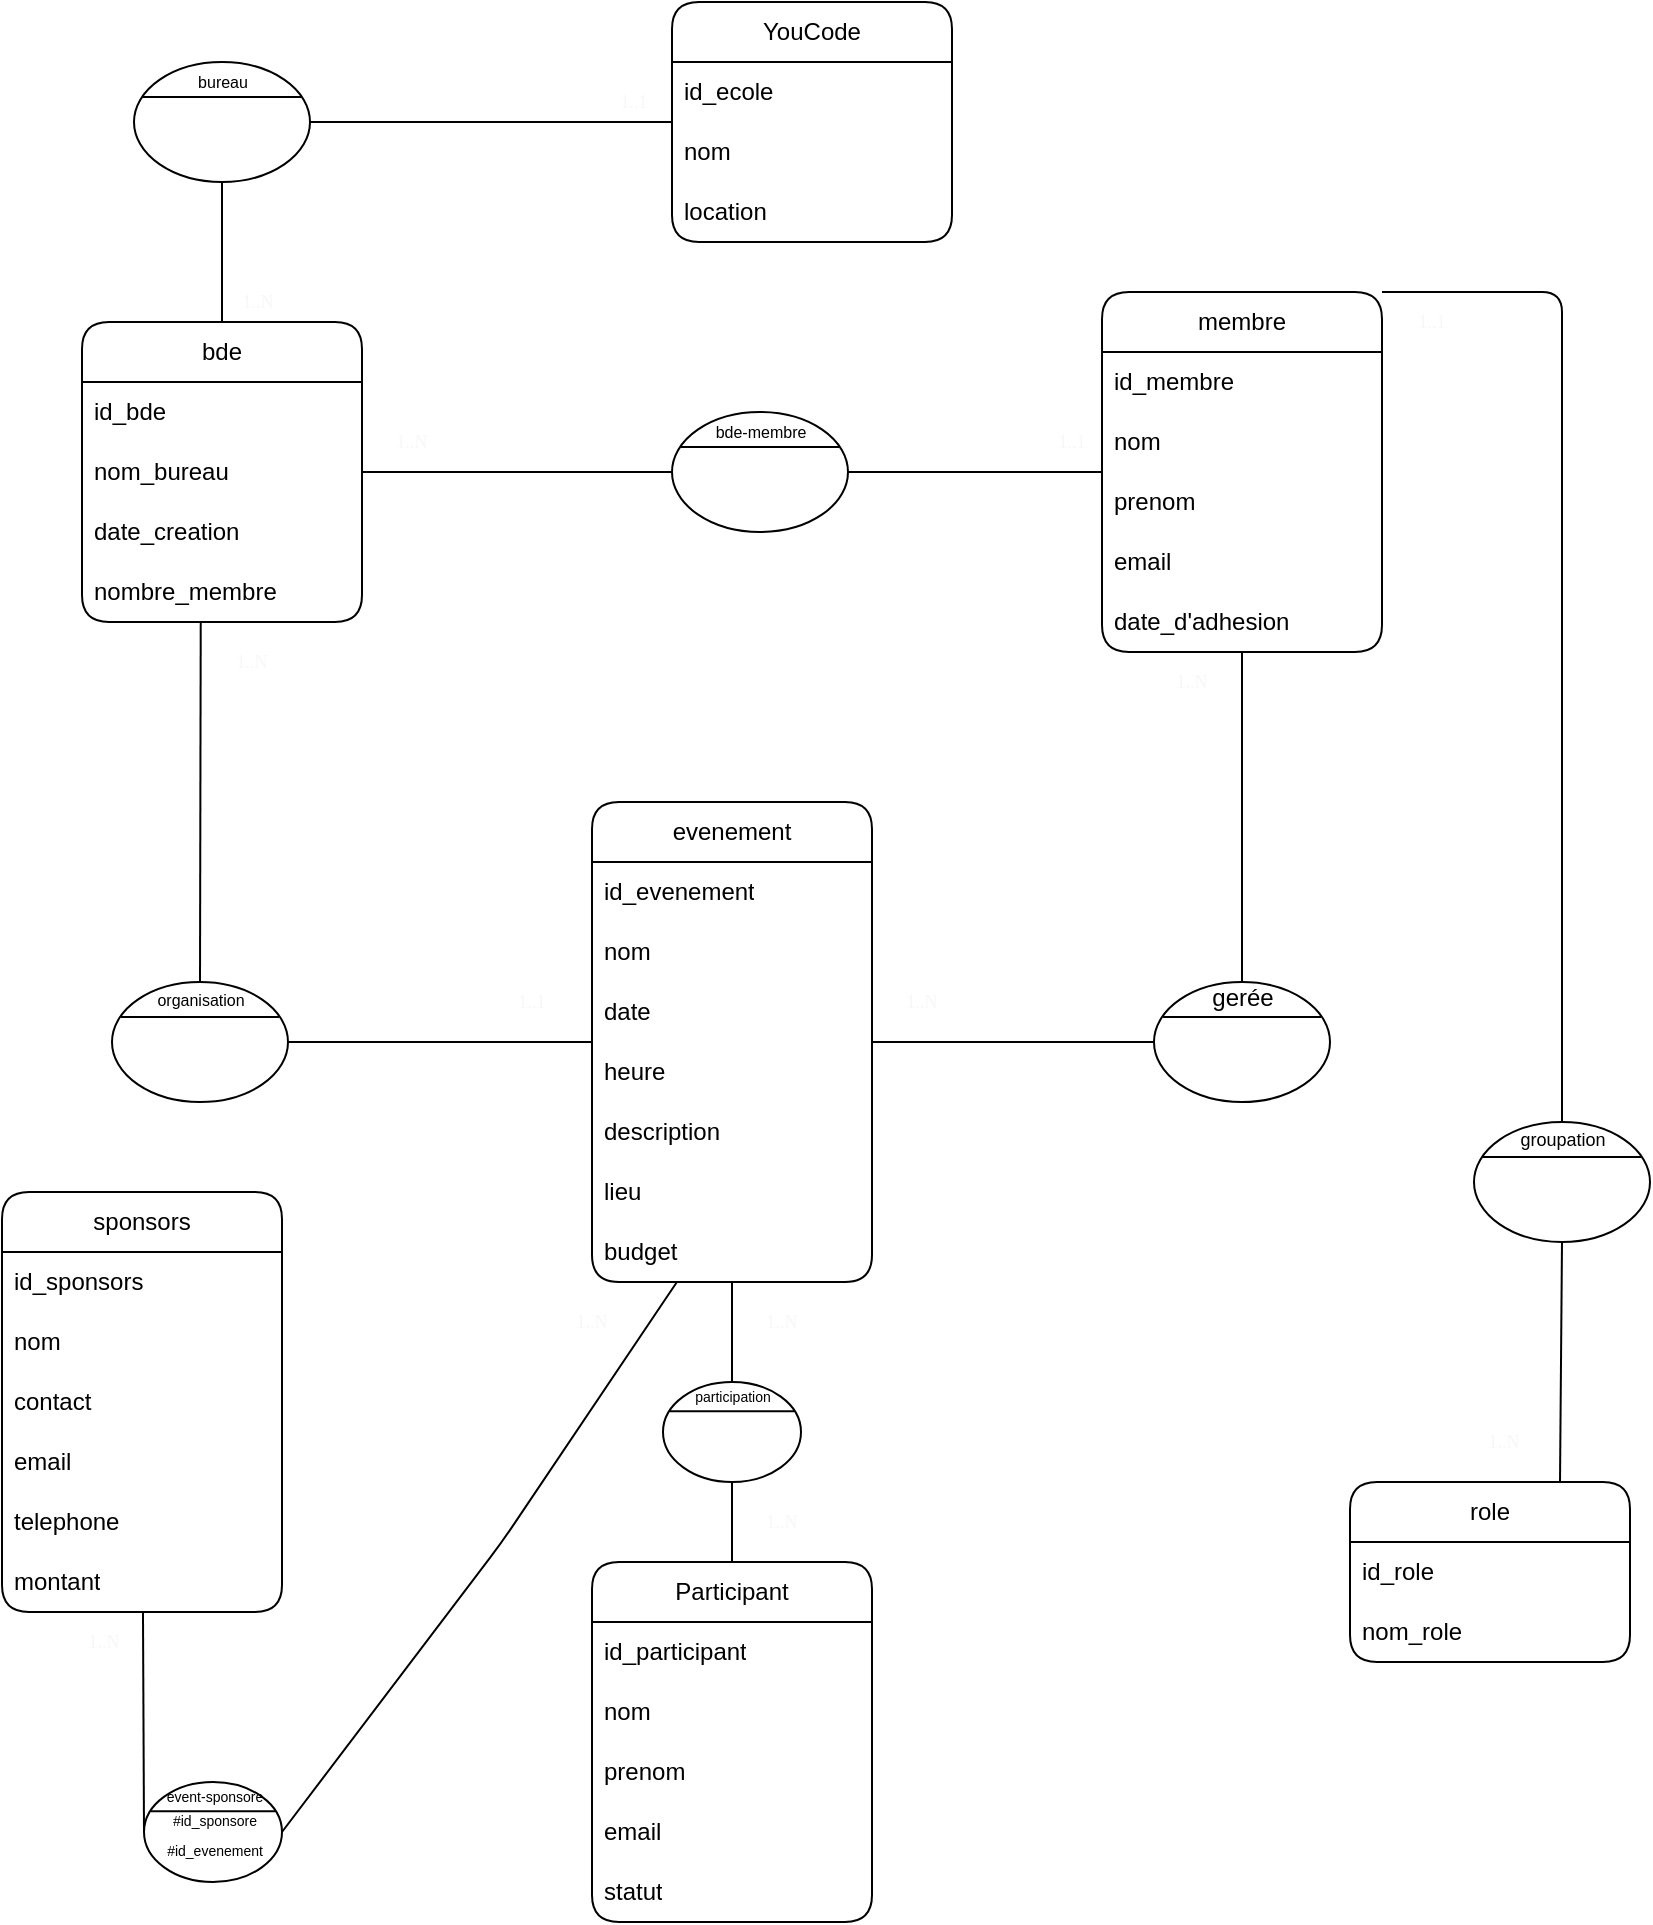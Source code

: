 <mxfile>
    <diagram id="wtJELjBmSTu712p7Zvrd" name="Page-1">
        <mxGraphModel dx="1989" dy="1746" grid="1" gridSize="10" guides="1" tooltips="1" connect="1" arrows="1" fold="1" page="1" pageScale="1" pageWidth="850" pageHeight="1100" background="none" math="1" shadow="0">
            <root>
                <mxCell id="0"/>
                <mxCell id="1" parent="0"/>
                <mxCell id="270" value="YouCode" style="swimlane;fontStyle=0;childLayout=stackLayout;horizontal=1;startSize=30;horizontalStack=0;resizeParent=1;resizeParentMax=0;resizeLast=0;collapsible=1;marginBottom=0;whiteSpace=wrap;html=1;rounded=1;labelBackgroundColor=none;" vertex="1" parent="1">
                    <mxGeometry x="344" y="94" width="140" height="120" as="geometry"/>
                </mxCell>
                <mxCell id="271" value="id_ecole" style="text;strokeColor=none;fillColor=none;align=left;verticalAlign=middle;spacingLeft=4;spacingRight=4;overflow=hidden;points=[[0,0.5],[1,0.5]];portConstraint=eastwest;rotatable=0;whiteSpace=wrap;html=1;rounded=1;labelBackgroundColor=none;" vertex="1" parent="270">
                    <mxGeometry y="30" width="140" height="30" as="geometry"/>
                </mxCell>
                <mxCell id="272" value="nom" style="text;strokeColor=none;fillColor=none;align=left;verticalAlign=middle;spacingLeft=4;spacingRight=4;overflow=hidden;points=[[0,0.5],[1,0.5]];portConstraint=eastwest;rotatable=0;whiteSpace=wrap;html=1;rounded=1;labelBackgroundColor=none;" vertex="1" parent="270">
                    <mxGeometry y="60" width="140" height="30" as="geometry"/>
                </mxCell>
                <mxCell id="273" value="location" style="text;strokeColor=none;fillColor=none;align=left;verticalAlign=middle;spacingLeft=4;spacingRight=4;overflow=hidden;points=[[0,0.5],[1,0.5]];portConstraint=eastwest;rotatable=0;whiteSpace=wrap;html=1;rounded=1;labelBackgroundColor=none;" vertex="1" parent="270">
                    <mxGeometry y="90" width="140" height="30" as="geometry"/>
                </mxCell>
                <mxCell id="274" value="Participant" style="swimlane;fontStyle=0;childLayout=stackLayout;horizontal=1;startSize=30;horizontalStack=0;resizeParent=1;resizeParentMax=0;resizeLast=0;collapsible=1;marginBottom=0;whiteSpace=wrap;html=1;rounded=1;labelBackgroundColor=none;" vertex="1" parent="1">
                    <mxGeometry x="304" y="874" width="140" height="180" as="geometry"/>
                </mxCell>
                <mxCell id="275" value="id_participant" style="text;strokeColor=none;fillColor=none;align=left;verticalAlign=middle;spacingLeft=4;spacingRight=4;overflow=hidden;points=[[0,0.5],[1,0.5]];portConstraint=eastwest;rotatable=0;whiteSpace=wrap;html=1;rounded=1;labelBackgroundColor=none;" vertex="1" parent="274">
                    <mxGeometry y="30" width="140" height="30" as="geometry"/>
                </mxCell>
                <mxCell id="276" value="nom" style="text;strokeColor=none;fillColor=none;align=left;verticalAlign=middle;spacingLeft=4;spacingRight=4;overflow=hidden;points=[[0,0.5],[1,0.5]];portConstraint=eastwest;rotatable=0;whiteSpace=wrap;html=1;rounded=1;labelBackgroundColor=none;" vertex="1" parent="274">
                    <mxGeometry y="60" width="140" height="30" as="geometry"/>
                </mxCell>
                <mxCell id="277" value="prenom" style="text;strokeColor=none;fillColor=none;align=left;verticalAlign=middle;spacingLeft=4;spacingRight=4;overflow=hidden;points=[[0,0.5],[1,0.5]];portConstraint=eastwest;rotatable=0;whiteSpace=wrap;html=1;rounded=1;labelBackgroundColor=none;" vertex="1" parent="274">
                    <mxGeometry y="90" width="140" height="30" as="geometry"/>
                </mxCell>
                <mxCell id="278" value="email" style="text;strokeColor=none;fillColor=none;align=left;verticalAlign=middle;spacingLeft=4;spacingRight=4;overflow=hidden;points=[[0,0.5],[1,0.5]];portConstraint=eastwest;rotatable=0;whiteSpace=wrap;html=1;rounded=1;labelBackgroundColor=none;" vertex="1" parent="274">
                    <mxGeometry y="120" width="140" height="30" as="geometry"/>
                </mxCell>
                <mxCell id="279" value="statut" style="text;strokeColor=none;fillColor=none;align=left;verticalAlign=middle;spacingLeft=4;spacingRight=4;overflow=hidden;points=[[0,0.5],[1,0.5]];portConstraint=eastwest;rotatable=0;whiteSpace=wrap;html=1;rounded=1;labelBackgroundColor=none;" vertex="1" parent="274">
                    <mxGeometry y="150" width="140" height="30" as="geometry"/>
                </mxCell>
                <mxCell id="280" value="bde" style="swimlane;fontStyle=0;childLayout=stackLayout;horizontal=1;startSize=30;horizontalStack=0;resizeParent=1;resizeParentMax=0;resizeLast=0;collapsible=1;marginBottom=0;whiteSpace=wrap;html=1;rounded=1;labelBackgroundColor=none;" vertex="1" parent="1">
                    <mxGeometry x="49" y="254" width="140" height="150" as="geometry"/>
                </mxCell>
                <mxCell id="281" value="id_bde" style="text;strokeColor=none;fillColor=none;align=left;verticalAlign=middle;spacingLeft=4;spacingRight=4;overflow=hidden;points=[[0,0.5],[1,0.5]];portConstraint=eastwest;rotatable=0;whiteSpace=wrap;html=1;rounded=1;labelBackgroundColor=none;" vertex="1" parent="280">
                    <mxGeometry y="30" width="140" height="30" as="geometry"/>
                </mxCell>
                <mxCell id="282" value="nom_bureau" style="text;strokeColor=none;fillColor=none;align=left;verticalAlign=middle;spacingLeft=4;spacingRight=4;overflow=hidden;points=[[0,0.5],[1,0.5]];portConstraint=eastwest;rotatable=0;whiteSpace=wrap;html=1;rounded=1;labelBackgroundColor=none;" vertex="1" parent="280">
                    <mxGeometry y="60" width="140" height="30" as="geometry"/>
                </mxCell>
                <mxCell id="283" value="date_creation" style="text;strokeColor=none;fillColor=none;align=left;verticalAlign=middle;spacingLeft=4;spacingRight=4;overflow=hidden;points=[[0,0.5],[1,0.5]];portConstraint=eastwest;rotatable=0;whiteSpace=wrap;html=1;rounded=1;labelBackgroundColor=none;" vertex="1" parent="280">
                    <mxGeometry y="90" width="140" height="30" as="geometry"/>
                </mxCell>
                <mxCell id="284" value="nombre_membre" style="text;strokeColor=none;fillColor=none;align=left;verticalAlign=middle;spacingLeft=4;spacingRight=4;overflow=hidden;points=[[0,0.5],[1,0.5]];portConstraint=eastwest;rotatable=0;whiteSpace=wrap;html=1;rounded=1;labelBackgroundColor=none;" vertex="1" parent="280">
                    <mxGeometry y="120" width="140" height="30" as="geometry"/>
                </mxCell>
                <mxCell id="285" value="membre" style="swimlane;fontStyle=0;childLayout=stackLayout;horizontal=1;startSize=30;horizontalStack=0;resizeParent=1;resizeParentMax=0;resizeLast=0;collapsible=1;marginBottom=0;whiteSpace=wrap;html=1;rounded=1;labelBackgroundColor=none;" vertex="1" parent="1">
                    <mxGeometry x="559" y="239" width="140" height="180" as="geometry"/>
                </mxCell>
                <mxCell id="286" value="id_membre" style="text;strokeColor=none;fillColor=none;align=left;verticalAlign=middle;spacingLeft=4;spacingRight=4;overflow=hidden;points=[[0,0.5],[1,0.5]];portConstraint=eastwest;rotatable=0;whiteSpace=wrap;html=1;rounded=1;labelBackgroundColor=none;" vertex="1" parent="285">
                    <mxGeometry y="30" width="140" height="30" as="geometry"/>
                </mxCell>
                <mxCell id="287" value="nom" style="text;strokeColor=none;fillColor=none;align=left;verticalAlign=middle;spacingLeft=4;spacingRight=4;overflow=hidden;points=[[0,0.5],[1,0.5]];portConstraint=eastwest;rotatable=0;whiteSpace=wrap;html=1;rounded=1;labelBackgroundColor=none;" vertex="1" parent="285">
                    <mxGeometry y="60" width="140" height="30" as="geometry"/>
                </mxCell>
                <mxCell id="288" value="prenom" style="text;strokeColor=none;fillColor=none;align=left;verticalAlign=middle;spacingLeft=4;spacingRight=4;overflow=hidden;points=[[0,0.5],[1,0.5]];portConstraint=eastwest;rotatable=0;whiteSpace=wrap;html=1;rounded=1;labelBackgroundColor=none;" vertex="1" parent="285">
                    <mxGeometry y="90" width="140" height="30" as="geometry"/>
                </mxCell>
                <mxCell id="289" value="email" style="text;strokeColor=none;fillColor=none;align=left;verticalAlign=middle;spacingLeft=4;spacingRight=4;overflow=hidden;points=[[0,0.5],[1,0.5]];portConstraint=eastwest;rotatable=0;whiteSpace=wrap;html=1;rounded=1;labelBackgroundColor=none;" vertex="1" parent="285">
                    <mxGeometry y="120" width="140" height="30" as="geometry"/>
                </mxCell>
                <mxCell id="290" value="date_d'adhesion" style="text;strokeColor=none;fillColor=none;align=left;verticalAlign=middle;spacingLeft=4;spacingRight=4;overflow=hidden;points=[[0,0.5],[1,0.5]];portConstraint=eastwest;rotatable=0;whiteSpace=wrap;html=1;rounded=1;labelBackgroundColor=none;" vertex="1" parent="285">
                    <mxGeometry y="150" width="140" height="30" as="geometry"/>
                </mxCell>
                <mxCell id="291" value="role" style="swimlane;fontStyle=0;childLayout=stackLayout;horizontal=1;startSize=30;horizontalStack=0;resizeParent=1;resizeParentMax=0;resizeLast=0;collapsible=1;marginBottom=0;whiteSpace=wrap;html=1;rounded=1;labelBackgroundColor=none;" vertex="1" parent="1">
                    <mxGeometry x="683" y="834" width="140" height="90" as="geometry"/>
                </mxCell>
                <mxCell id="292" value="id_role" style="text;strokeColor=none;fillColor=none;align=left;verticalAlign=middle;spacingLeft=4;spacingRight=4;overflow=hidden;points=[[0,0.5],[1,0.5]];portConstraint=eastwest;rotatable=0;whiteSpace=wrap;html=1;rounded=1;labelBackgroundColor=none;" vertex="1" parent="291">
                    <mxGeometry y="30" width="140" height="30" as="geometry"/>
                </mxCell>
                <mxCell id="293" value="nom_role" style="text;strokeColor=none;fillColor=none;align=left;verticalAlign=middle;spacingLeft=4;spacingRight=4;overflow=hidden;points=[[0,0.5],[1,0.5]];portConstraint=eastwest;rotatable=0;whiteSpace=wrap;html=1;rounded=1;labelBackgroundColor=none;" vertex="1" parent="291">
                    <mxGeometry y="60" width="140" height="30" as="geometry"/>
                </mxCell>
                <mxCell id="294" value="evenement" style="swimlane;fontStyle=0;childLayout=stackLayout;horizontal=1;startSize=30;horizontalStack=0;resizeParent=1;resizeParentMax=0;resizeLast=0;collapsible=1;marginBottom=0;whiteSpace=wrap;html=1;rounded=1;labelBackgroundColor=none;" vertex="1" parent="1">
                    <mxGeometry x="304" y="494" width="140" height="240" as="geometry"/>
                </mxCell>
                <mxCell id="295" value="id_evenement" style="text;strokeColor=none;fillColor=none;align=left;verticalAlign=middle;spacingLeft=4;spacingRight=4;overflow=hidden;points=[[0,0.5],[1,0.5]];portConstraint=eastwest;rotatable=0;whiteSpace=wrap;html=1;rounded=1;labelBackgroundColor=none;" vertex="1" parent="294">
                    <mxGeometry y="30" width="140" height="30" as="geometry"/>
                </mxCell>
                <mxCell id="296" value="nom" style="text;strokeColor=none;fillColor=none;align=left;verticalAlign=middle;spacingLeft=4;spacingRight=4;overflow=hidden;points=[[0,0.5],[1,0.5]];portConstraint=eastwest;rotatable=0;whiteSpace=wrap;html=1;rounded=1;labelBackgroundColor=none;" vertex="1" parent="294">
                    <mxGeometry y="60" width="140" height="30" as="geometry"/>
                </mxCell>
                <mxCell id="297" value="date" style="text;strokeColor=none;fillColor=none;align=left;verticalAlign=middle;spacingLeft=4;spacingRight=4;overflow=hidden;points=[[0,0.5],[1,0.5]];portConstraint=eastwest;rotatable=0;whiteSpace=wrap;html=1;rounded=1;labelBackgroundColor=none;" vertex="1" parent="294">
                    <mxGeometry y="90" width="140" height="30" as="geometry"/>
                </mxCell>
                <mxCell id="298" value="heure" style="text;strokeColor=none;fillColor=none;align=left;verticalAlign=middle;spacingLeft=4;spacingRight=4;overflow=hidden;points=[[0,0.5],[1,0.5]];portConstraint=eastwest;rotatable=0;whiteSpace=wrap;html=1;rounded=1;labelBackgroundColor=none;" vertex="1" parent="294">
                    <mxGeometry y="120" width="140" height="30" as="geometry"/>
                </mxCell>
                <mxCell id="299" value="description" style="text;strokeColor=none;fillColor=none;align=left;verticalAlign=middle;spacingLeft=4;spacingRight=4;overflow=hidden;points=[[0,0.5],[1,0.5]];portConstraint=eastwest;rotatable=0;whiteSpace=wrap;html=1;rounded=1;labelBackgroundColor=none;" vertex="1" parent="294">
                    <mxGeometry y="150" width="140" height="30" as="geometry"/>
                </mxCell>
                <mxCell id="300" value="lieu" style="text;strokeColor=none;fillColor=none;align=left;verticalAlign=middle;spacingLeft=4;spacingRight=4;overflow=hidden;points=[[0,0.5],[1,0.5]];portConstraint=eastwest;rotatable=0;whiteSpace=wrap;html=1;rounded=1;labelBackgroundColor=none;" vertex="1" parent="294">
                    <mxGeometry y="180" width="140" height="30" as="geometry"/>
                </mxCell>
                <mxCell id="301" value="budget" style="text;strokeColor=none;fillColor=none;align=left;verticalAlign=middle;spacingLeft=4;spacingRight=4;overflow=hidden;points=[[0,0.5],[1,0.5]];portConstraint=eastwest;rotatable=0;whiteSpace=wrap;html=1;rounded=1;labelBackgroundColor=none;" vertex="1" parent="294">
                    <mxGeometry y="210" width="140" height="30" as="geometry"/>
                </mxCell>
                <mxCell id="302" value="sponsors" style="swimlane;fontStyle=0;childLayout=stackLayout;horizontal=1;startSize=30;horizontalStack=0;resizeParent=1;resizeParentMax=0;resizeLast=0;collapsible=1;marginBottom=0;whiteSpace=wrap;html=1;rounded=1;labelBackgroundColor=none;" vertex="1" parent="1">
                    <mxGeometry x="9" y="689" width="140" height="210" as="geometry"/>
                </mxCell>
                <mxCell id="303" value="id_sponsors" style="text;strokeColor=none;fillColor=none;align=left;verticalAlign=middle;spacingLeft=4;spacingRight=4;overflow=hidden;points=[[0,0.5],[1,0.5]];portConstraint=eastwest;rotatable=0;whiteSpace=wrap;html=1;rounded=1;labelBackgroundColor=none;" vertex="1" parent="302">
                    <mxGeometry y="30" width="140" height="30" as="geometry"/>
                </mxCell>
                <mxCell id="304" value="nom" style="text;strokeColor=none;fillColor=none;align=left;verticalAlign=middle;spacingLeft=4;spacingRight=4;overflow=hidden;points=[[0,0.5],[1,0.5]];portConstraint=eastwest;rotatable=0;whiteSpace=wrap;html=1;rounded=1;labelBackgroundColor=none;" vertex="1" parent="302">
                    <mxGeometry y="60" width="140" height="30" as="geometry"/>
                </mxCell>
                <mxCell id="305" value="contact" style="text;strokeColor=none;fillColor=none;align=left;verticalAlign=middle;spacingLeft=4;spacingRight=4;overflow=hidden;points=[[0,0.5],[1,0.5]];portConstraint=eastwest;rotatable=0;whiteSpace=wrap;html=1;rounded=1;labelBackgroundColor=none;" vertex="1" parent="302">
                    <mxGeometry y="90" width="140" height="30" as="geometry"/>
                </mxCell>
                <mxCell id="306" value="email" style="text;strokeColor=none;fillColor=none;align=left;verticalAlign=middle;spacingLeft=4;spacingRight=4;overflow=hidden;points=[[0,0.5],[1,0.5]];portConstraint=eastwest;rotatable=0;whiteSpace=wrap;html=1;rounded=1;labelBackgroundColor=none;" vertex="1" parent="302">
                    <mxGeometry y="120" width="140" height="30" as="geometry"/>
                </mxCell>
                <mxCell id="307" value="telephone" style="text;strokeColor=none;fillColor=none;align=left;verticalAlign=middle;spacingLeft=4;spacingRight=4;overflow=hidden;points=[[0,0.5],[1,0.5]];portConstraint=eastwest;rotatable=0;whiteSpace=wrap;html=1;rounded=1;labelBackgroundColor=none;" vertex="1" parent="302">
                    <mxGeometry y="150" width="140" height="30" as="geometry"/>
                </mxCell>
                <mxCell id="308" value="montant" style="text;strokeColor=none;fillColor=none;align=left;verticalAlign=middle;spacingLeft=4;spacingRight=4;overflow=hidden;points=[[0,0.5],[1,0.5]];portConstraint=eastwest;rotatable=0;whiteSpace=wrap;html=1;rounded=1;labelBackgroundColor=none;" vertex="1" parent="302">
                    <mxGeometry y="180" width="140" height="30" as="geometry"/>
                </mxCell>
                <mxCell id="309" value="" style="endArrow=none;html=1;exitX=0.5;exitY=0;exitDx=0;exitDy=0;labelBackgroundColor=none;" edge="1" parent="1" source="311">
                    <mxGeometry width="50" height="50" relative="1" as="geometry">
                        <mxPoint x="109" y="534" as="sourcePoint"/>
                        <mxPoint x="108.366" y="404" as="targetPoint"/>
                    </mxGeometry>
                </mxCell>
                <mxCell id="310" value="" style="shape=ellipse;container=1;horizontal=1;horizontalStack=0;resizeParent=1;resizeParentMax=0;resizeLast=0;html=1;dashed=0;collapsible=0;rounded=1;labelBackgroundColor=none;" vertex="1" parent="1">
                    <mxGeometry x="64" y="584" width="88" height="60" as="geometry"/>
                </mxCell>
                <mxCell id="311" value="organisation" style="html=1;strokeColor=none;fillColor=none;align=center;verticalAlign=middle;rotatable=0;fontSize=8;rounded=1;labelBackgroundColor=none;" vertex="1" parent="310">
                    <mxGeometry y="1" width="88.0" height="15" as="geometry"/>
                </mxCell>
                <mxCell id="312" value="" style="line;strokeWidth=1;fillColor=none;rotatable=0;labelPosition=right;points=[];portConstraint=eastwest;dashed=0;resizeWidth=1;rounded=1;labelBackgroundColor=none;" vertex="1" parent="310">
                    <mxGeometry x="4.4" y="15" width="79.2" height="5" as="geometry"/>
                </mxCell>
                <mxCell id="313" value="" style="endArrow=none;html=1;exitX=1;exitY=0.5;exitDx=0;exitDy=0;labelBackgroundColor=none;" edge="1" parent="1" source="310" target="294">
                    <mxGeometry width="50" height="50" relative="1" as="geometry">
                        <mxPoint x="299" y="514" as="sourcePoint"/>
                        <mxPoint x="349" y="464" as="targetPoint"/>
                    </mxGeometry>
                </mxCell>
                <mxCell id="314" value="" style="shape=ellipse;container=1;horizontal=1;horizontalStack=0;resizeParent=1;resizeParentMax=0;resizeLast=0;html=1;dashed=0;collapsible=0;rounded=1;labelBackgroundColor=none;" vertex="1" parent="1">
                    <mxGeometry x="585" y="584" width="88" height="60" as="geometry"/>
                </mxCell>
                <mxCell id="315" value="gerée" style="html=1;strokeColor=none;fillColor=none;align=center;verticalAlign=middle;rotatable=0;rounded=1;labelBackgroundColor=none;" vertex="1" parent="314">
                    <mxGeometry width="88.0" height="15" as="geometry"/>
                </mxCell>
                <mxCell id="316" value="" style="line;strokeWidth=1;fillColor=none;rotatable=0;labelPosition=right;points=[];portConstraint=eastwest;dashed=0;resizeWidth=1;rounded=1;labelBackgroundColor=none;" vertex="1" parent="314">
                    <mxGeometry x="4.4" y="15" width="79.2" height="5" as="geometry"/>
                </mxCell>
                <mxCell id="317" value="" style="endArrow=none;html=1;exitX=0;exitY=0.5;exitDx=0;exitDy=0;labelBackgroundColor=none;" edge="1" parent="1" source="314" target="294">
                    <mxGeometry width="50" height="50" relative="1" as="geometry">
                        <mxPoint x="761.5" y="614" as="sourcePoint"/>
                        <mxPoint x="731.5" y="714" as="targetPoint"/>
                    </mxGeometry>
                </mxCell>
                <mxCell id="318" value="" style="endArrow=none;html=1;exitX=0.5;exitY=0;exitDx=0;exitDy=0;labelBackgroundColor=none;" edge="1" parent="1" source="315" target="290">
                    <mxGeometry width="50" height="50" relative="1" as="geometry">
                        <mxPoint x="571.5" y="634" as="sourcePoint"/>
                        <mxPoint x="570.866" y="504" as="targetPoint"/>
                    </mxGeometry>
                </mxCell>
                <mxCell id="319" value="" style="shape=ellipse;container=1;horizontal=1;horizontalStack=0;resizeParent=1;resizeParentMax=0;resizeLast=0;html=1;dashed=0;collapsible=0;rounded=1;labelBackgroundColor=none;" vertex="1" parent="1">
                    <mxGeometry x="344" y="299" width="88" height="60" as="geometry"/>
                </mxCell>
                <mxCell id="320" value="bde-membre" style="html=1;strokeColor=none;fillColor=none;align=center;verticalAlign=middle;rotatable=0;fontSize=8;rounded=1;labelBackgroundColor=none;" vertex="1" parent="319">
                    <mxGeometry y="2" width="88.0" height="15" as="geometry"/>
                </mxCell>
                <mxCell id="321" value="" style="line;strokeWidth=1;fillColor=none;rotatable=0;labelPosition=right;points=[];portConstraint=eastwest;dashed=0;resizeWidth=1;rounded=1;labelBackgroundColor=none;" vertex="1" parent="319">
                    <mxGeometry x="4.4" y="15" width="79.2" height="5" as="geometry"/>
                </mxCell>
                <mxCell id="322" value="" style="endArrow=none;html=1;labelBackgroundColor=none;fontSize=8;exitX=1;exitY=0.5;exitDx=0;exitDy=0;entryX=0;entryY=0.5;entryDx=0;entryDy=0;" edge="1" parent="1" source="282" target="319">
                    <mxGeometry width="50" height="50" relative="1" as="geometry">
                        <mxPoint x="239" y="314" as="sourcePoint"/>
                        <mxPoint x="289" y="264" as="targetPoint"/>
                    </mxGeometry>
                </mxCell>
                <mxCell id="323" value="" style="endArrow=none;html=1;labelBackgroundColor=none;fontSize=8;exitX=1;exitY=0.5;exitDx=0;exitDy=0;" edge="1" parent="1" source="319" target="285">
                    <mxGeometry width="50" height="50" relative="1" as="geometry">
                        <mxPoint x="349.0" y="394" as="sourcePoint"/>
                        <mxPoint x="504.0" y="394" as="targetPoint"/>
                    </mxGeometry>
                </mxCell>
                <mxCell id="324" value="" style="shape=ellipse;container=1;horizontal=1;horizontalStack=0;resizeParent=1;resizeParentMax=0;resizeLast=0;html=1;dashed=0;collapsible=0;rounded=1;labelBackgroundColor=none;" vertex="1" parent="1">
                    <mxGeometry x="75" y="124" width="88" height="60" as="geometry"/>
                </mxCell>
                <mxCell id="325" value="bureau" style="html=1;strokeColor=none;fillColor=none;align=center;verticalAlign=middle;rotatable=0;fontSize=8;rounded=1;labelBackgroundColor=none;" vertex="1" parent="324">
                    <mxGeometry y="2" width="88.0" height="15" as="geometry"/>
                </mxCell>
                <mxCell id="326" value="" style="line;strokeWidth=1;fillColor=none;rotatable=0;labelPosition=right;points=[];portConstraint=eastwest;dashed=0;resizeWidth=1;rounded=1;labelBackgroundColor=none;" vertex="1" parent="324">
                    <mxGeometry x="4.4" y="15" width="79.2" height="5" as="geometry"/>
                </mxCell>
                <mxCell id="327" value="" style="endArrow=none;html=1;labelBackgroundColor=none;fontSize=8;exitX=1;exitY=0.5;exitDx=0;exitDy=0;" edge="1" parent="1" source="324" target="270">
                    <mxGeometry width="50" height="50" relative="1" as="geometry">
                        <mxPoint x="152.0" y="194" as="sourcePoint"/>
                        <mxPoint x="307.0" y="194" as="targetPoint"/>
                    </mxGeometry>
                </mxCell>
                <mxCell id="328" value="" style="endArrow=none;html=1;labelBackgroundColor=none;fontSize=8;exitX=0.5;exitY=1;exitDx=0;exitDy=0;entryX=0.5;entryY=0;entryDx=0;entryDy=0;" edge="1" parent="1" source="324" target="280">
                    <mxGeometry width="50" height="50" relative="1" as="geometry">
                        <mxPoint x="184.0" y="214" as="sourcePoint"/>
                        <mxPoint x="339.0" y="214" as="targetPoint"/>
                    </mxGeometry>
                </mxCell>
                <mxCell id="329" value="" style="shape=ellipse;container=1;horizontal=1;horizontalStack=0;resizeParent=1;resizeParentMax=0;resizeLast=0;html=1;dashed=0;collapsible=0;rounded=1;labelBackgroundColor=none;" vertex="1" parent="1">
                    <mxGeometry x="745" y="654" width="88" height="60" as="geometry"/>
                </mxCell>
                <mxCell id="330" value="&lt;font style=&quot;font-size: 9px;&quot;&gt;groupation&lt;/font&gt;" style="html=1;strokeColor=none;fillColor=none;align=center;verticalAlign=middle;rotatable=0;fontSize=9;rounded=1;labelBackgroundColor=none;" vertex="1" parent="329">
                    <mxGeometry y="1" width="88.0" height="15" as="geometry"/>
                </mxCell>
                <mxCell id="331" value="" style="line;strokeWidth=1;fillColor=none;rotatable=0;labelPosition=right;points=[];portConstraint=eastwest;dashed=0;resizeWidth=1;rounded=1;labelBackgroundColor=none;" vertex="1" parent="329">
                    <mxGeometry x="4.4" y="15" width="79.2" height="5" as="geometry"/>
                </mxCell>
                <mxCell id="332" value="" style="endArrow=none;html=1;exitX=0.5;exitY=0;exitDx=0;exitDy=0;entryX=1;entryY=0;entryDx=0;entryDy=0;labelBackgroundColor=none;" edge="1" parent="1" source="329" target="285">
                    <mxGeometry width="50" height="50" relative="1" as="geometry">
                        <mxPoint x="830" y="583.05" as="sourcePoint"/>
                        <mxPoint x="689" y="583.05" as="targetPoint"/>
                        <Array as="points">
                            <mxPoint x="789" y="239"/>
                        </Array>
                    </mxGeometry>
                </mxCell>
                <mxCell id="333" value="" style="endArrow=none;html=1;exitX=0.75;exitY=0;exitDx=0;exitDy=0;entryX=0.5;entryY=1;entryDx=0;entryDy=0;labelBackgroundColor=none;" edge="1" parent="1" source="291" target="329">
                    <mxGeometry width="50" height="50" relative="1" as="geometry">
                        <mxPoint x="720" y="764" as="sourcePoint"/>
                        <mxPoint x="579" y="764" as="targetPoint"/>
                    </mxGeometry>
                </mxCell>
                <mxCell id="334" value="" style="shape=ellipse;container=1;horizontal=1;horizontalStack=0;resizeParent=1;resizeParentMax=0;resizeLast=0;html=1;dashed=0;collapsible=0;rounded=1;labelBackgroundColor=none;" vertex="1" parent="1">
                    <mxGeometry x="339.5" y="784" width="69" height="50" as="geometry"/>
                </mxCell>
                <mxCell id="335" value="&lt;font style=&quot;font-size: 7px;&quot;&gt;participation&lt;/font&gt;" style="html=1;strokeColor=none;fillColor=none;align=center;verticalAlign=middle;rotatable=0;fontSize=9;rounded=1;labelBackgroundColor=none;" vertex="1" parent="334">
                    <mxGeometry y="0.833" width="69.0" height="12.5" as="geometry"/>
                </mxCell>
                <mxCell id="336" value="" style="line;strokeWidth=1;fillColor=none;rotatable=0;labelPosition=right;points=[];portConstraint=eastwest;dashed=0;resizeWidth=1;rounded=1;labelBackgroundColor=none;" vertex="1" parent="334">
                    <mxGeometry x="3.45" y="12.5" width="62.1" height="4.167" as="geometry"/>
                </mxCell>
                <mxCell id="337" value="" style="endArrow=none;html=1;exitX=0.5;exitY=0;exitDx=0;exitDy=0;labelBackgroundColor=none;" edge="1" parent="1" source="334" target="294">
                    <mxGeometry width="50" height="50" relative="1" as="geometry">
                        <mxPoint x="371.5" y="784.0" as="sourcePoint"/>
                        <mxPoint x="375" y="734" as="targetPoint"/>
                    </mxGeometry>
                </mxCell>
                <mxCell id="338" value="" style="endArrow=none;html=1;exitX=0.5;exitY=0;exitDx=0;exitDy=0;entryX=0.5;entryY=1;entryDx=0;entryDy=0;labelBackgroundColor=none;" edge="1" parent="1" source="274" target="334">
                    <mxGeometry width="50" height="50" relative="1" as="geometry">
                        <mxPoint x="459" y="864" as="sourcePoint"/>
                        <mxPoint x="459" y="814" as="targetPoint"/>
                    </mxGeometry>
                </mxCell>
                <mxCell id="339" value="&lt;font style=&quot;font-size: 7px;&quot;&gt;#&lt;font style=&quot;font-size: 7px;&quot;&gt;id_sponsore&lt;br&gt;#id_evenement&lt;br&gt;&lt;/font&gt;&lt;/font&gt;" style="shape=ellipse;container=1;horizontal=1;horizontalStack=0;resizeParent=1;resizeParentMax=0;resizeLast=0;html=1;dashed=0;collapsible=0;rounded=1;labelBackgroundColor=none;" vertex="1" parent="1">
                    <mxGeometry x="80" y="984" width="69" height="50" as="geometry"/>
                </mxCell>
                <mxCell id="340" value="&lt;font style=&quot;font-size: 7px;&quot;&gt;event-sponsore&lt;/font&gt;" style="html=1;strokeColor=none;fillColor=none;align=center;verticalAlign=middle;rotatable=0;fontSize=9;rounded=1;labelBackgroundColor=none;" vertex="1" parent="339">
                    <mxGeometry y="0.833" width="69.0" height="12.5" as="geometry"/>
                </mxCell>
                <mxCell id="341" value="" style="line;strokeWidth=1;fillColor=none;rotatable=0;labelPosition=right;points=[];portConstraint=eastwest;dashed=0;resizeWidth=1;rounded=1;labelBackgroundColor=none;" vertex="1" parent="339">
                    <mxGeometry x="3.45" y="12.5" width="62.1" height="4.167" as="geometry"/>
                </mxCell>
                <mxCell id="342" value="" style="endArrow=none;html=1;exitX=1;exitY=0.5;exitDx=0;exitDy=0;labelBackgroundColor=none;" edge="1" parent="1" source="339">
                    <mxGeometry width="50" height="50" relative="1" as="geometry">
                        <mxPoint x="127.5" y="984" as="sourcePoint"/>
                        <mxPoint x="346.459" y="734" as="targetPoint"/>
                        <Array as="points">
                            <mxPoint x="259" y="864"/>
                        </Array>
                    </mxGeometry>
                </mxCell>
                <mxCell id="343" value="" style="endArrow=none;html=1;labelBackgroundColor=none;entryX=0;entryY=0.5;entryDx=0;entryDy=0;" edge="1" parent="1" source="302" target="339">
                    <mxGeometry width="50" height="50" relative="1" as="geometry">
                        <mxPoint x="169" y="874" as="sourcePoint"/>
                        <mxPoint x="318" y="744" as="targetPoint"/>
                    </mxGeometry>
                </mxCell>
                <mxCell id="344" value="1..1" style="text;html=1;strokeColor=none;fillColor=none;align=center;verticalAlign=middle;whiteSpace=wrap;rounded=0;labelBackgroundColor=none;fontSize=9;fontColor=#F7F7F7;fontFamily=Verdana;" vertex="1" parent="1">
                    <mxGeometry x="309.5" y="134" width="30" height="20" as="geometry"/>
                </mxCell>
                <mxCell id="345" value="1..N" style="text;html=1;strokeColor=none;fillColor=none;align=center;verticalAlign=middle;whiteSpace=wrap;rounded=0;labelBackgroundColor=none;fontSize=9;fontColor=#F7F7F7;fontFamily=Verdana;" vertex="1" parent="1">
                    <mxGeometry x="122" y="234" width="30" height="20" as="geometry"/>
                </mxCell>
                <mxCell id="346" value="1..N" style="text;html=1;strokeColor=none;fillColor=none;align=center;verticalAlign=middle;whiteSpace=wrap;rounded=0;labelBackgroundColor=none;fontSize=9;fontColor=#F7F7F7;fontFamily=Verdana;" vertex="1" parent="1">
                    <mxGeometry x="199" y="304" width="30" height="20" as="geometry"/>
                </mxCell>
                <mxCell id="347" value="1..1" style="text;html=1;strokeColor=none;fillColor=none;align=center;verticalAlign=middle;whiteSpace=wrap;rounded=0;labelBackgroundColor=none;fontSize=9;fontColor=#F7F7F7;fontFamily=Verdana;" vertex="1" parent="1">
                    <mxGeometry x="529" y="304" width="30" height="20" as="geometry"/>
                </mxCell>
                <mxCell id="348" value="1..1" style="text;html=1;strokeColor=none;fillColor=none;align=center;verticalAlign=middle;whiteSpace=wrap;rounded=0;labelBackgroundColor=none;fontSize=9;fontColor=#F7F7F7;fontFamily=Verdana;" vertex="1" parent="1">
                    <mxGeometry x="709" y="244" width="30" height="20" as="geometry"/>
                </mxCell>
                <mxCell id="349" value="1..N" style="text;html=1;strokeColor=none;fillColor=none;align=center;verticalAlign=middle;whiteSpace=wrap;rounded=0;labelBackgroundColor=none;fontSize=9;fontColor=#F7F7F7;fontFamily=Verdana;" vertex="1" parent="1">
                    <mxGeometry x="745" y="804" width="30" height="20" as="geometry"/>
                </mxCell>
                <mxCell id="350" value="1..N" style="text;html=1;strokeColor=none;fillColor=none;align=center;verticalAlign=middle;whiteSpace=wrap;rounded=0;labelBackgroundColor=none;fontSize=9;fontColor=#F7F7F7;fontFamily=Verdana;" vertex="1" parent="1">
                    <mxGeometry x="589" y="424" width="30" height="20" as="geometry"/>
                </mxCell>
                <mxCell id="351" value="1..N" style="text;html=1;strokeColor=none;fillColor=none;align=center;verticalAlign=middle;whiteSpace=wrap;rounded=0;labelBackgroundColor=none;fontSize=9;fontColor=#F7F7F7;fontFamily=Verdana;" vertex="1" parent="1">
                    <mxGeometry x="454" y="584" width="30" height="20" as="geometry"/>
                </mxCell>
                <mxCell id="352" value="1..N" style="text;html=1;strokeColor=none;fillColor=none;align=center;verticalAlign=middle;whiteSpace=wrap;rounded=0;labelBackgroundColor=none;fontSize=9;fontColor=#F7F7F7;fontFamily=Verdana;" vertex="1" parent="1">
                    <mxGeometry x="119" y="414" width="30" height="20" as="geometry"/>
                </mxCell>
                <mxCell id="353" value="1..1" style="text;html=1;strokeColor=none;fillColor=none;align=center;verticalAlign=middle;whiteSpace=wrap;rounded=0;labelBackgroundColor=none;fontSize=9;fontColor=#F7F7F7;fontFamily=Verdana;" vertex="1" parent="1">
                    <mxGeometry x="259" y="584" width="30" height="20" as="geometry"/>
                </mxCell>
                <mxCell id="354" value="1..N" style="text;html=1;strokeColor=none;fillColor=none;align=center;verticalAlign=middle;whiteSpace=wrap;rounded=0;labelBackgroundColor=none;fontSize=9;fontColor=#F7F7F7;fontFamily=Verdana;" vertex="1" parent="1">
                    <mxGeometry x="384" y="844" width="30" height="20" as="geometry"/>
                </mxCell>
                <mxCell id="355" value="1..N" style="text;html=1;strokeColor=none;fillColor=none;align=center;verticalAlign=middle;whiteSpace=wrap;rounded=0;labelBackgroundColor=none;fontSize=9;fontColor=#F7F7F7;fontFamily=Verdana;" vertex="1" parent="1">
                    <mxGeometry x="384" y="744" width="30" height="20" as="geometry"/>
                </mxCell>
                <mxCell id="356" value="1..N" style="text;html=1;strokeColor=none;fillColor=none;align=center;verticalAlign=middle;whiteSpace=wrap;rounded=0;labelBackgroundColor=none;fontSize=9;fontColor=#F7F7F7;fontFamily=Verdana;" vertex="1" parent="1">
                    <mxGeometry x="289" y="744" width="30" height="20" as="geometry"/>
                </mxCell>
                <mxCell id="357" value="1..N" style="text;html=1;strokeColor=none;fillColor=none;align=center;verticalAlign=middle;whiteSpace=wrap;rounded=0;labelBackgroundColor=none;fontSize=9;fontColor=#F7F7F7;fontFamily=Verdana;" vertex="1" parent="1">
                    <mxGeometry x="45" y="904" width="30" height="20" as="geometry"/>
                </mxCell>
            </root>
        </mxGraphModel>
    </diagram>
</mxfile>